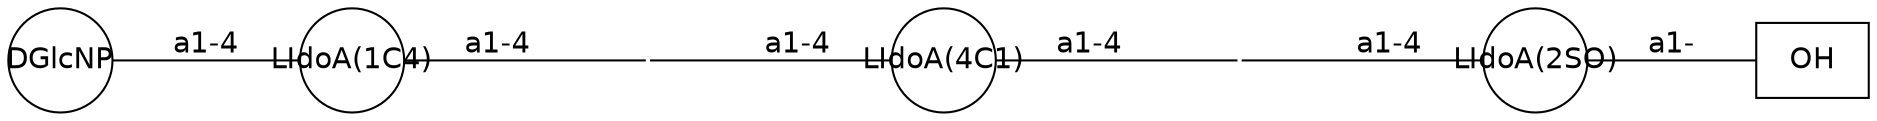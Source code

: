 graph G {graph [splines=false dpi=72 outputorder="edgesfirst"];
node [shape="none" fontname=DejaVuSans labelfontsize=12 label="none" size=50 fixedsize="true" scale="true"];
edge [labelfontsize=12 fontname=DejaVuSans labeldistance=1.2 labelangle=320.0];
rankdir=LR nodesep="0.05" ranksep="0.8";
0 [shape=box label="OH"]
1 [shape=circle height="0.7" label="LIdoA(2SO)"];
2 [label="" height="0.7" image="includes/MolecularMetadata/Sugars/SNFG_Symbol_Images/DGlcNS.svg"];
3 [shape=circle height="0.7" label="LIdoA(4C1)"];
4 [label="" height="0.7" image="includes/MolecularMetadata/Sugars/SNFG_Symbol_Images/DGlcNS.svg"];
5 [shape=circle height="0.7" label="LIdoA(1C4)"];
6 [shape=circle height="0.7" label="DGlcNP"];
1--0 [label="a1-" headclip=true tailclip=true];
2--1 [label="a1-4" headclip=true tailclip=false];
3--2 [label="a1-4" headclip=false tailclip=true];
4--3 [label="a1-4" headclip=true tailclip=false];
5--4 [label="a1-4" headclip=false tailclip=true];
6--5 [label="a1-4" headclip=true tailclip=true];
}
